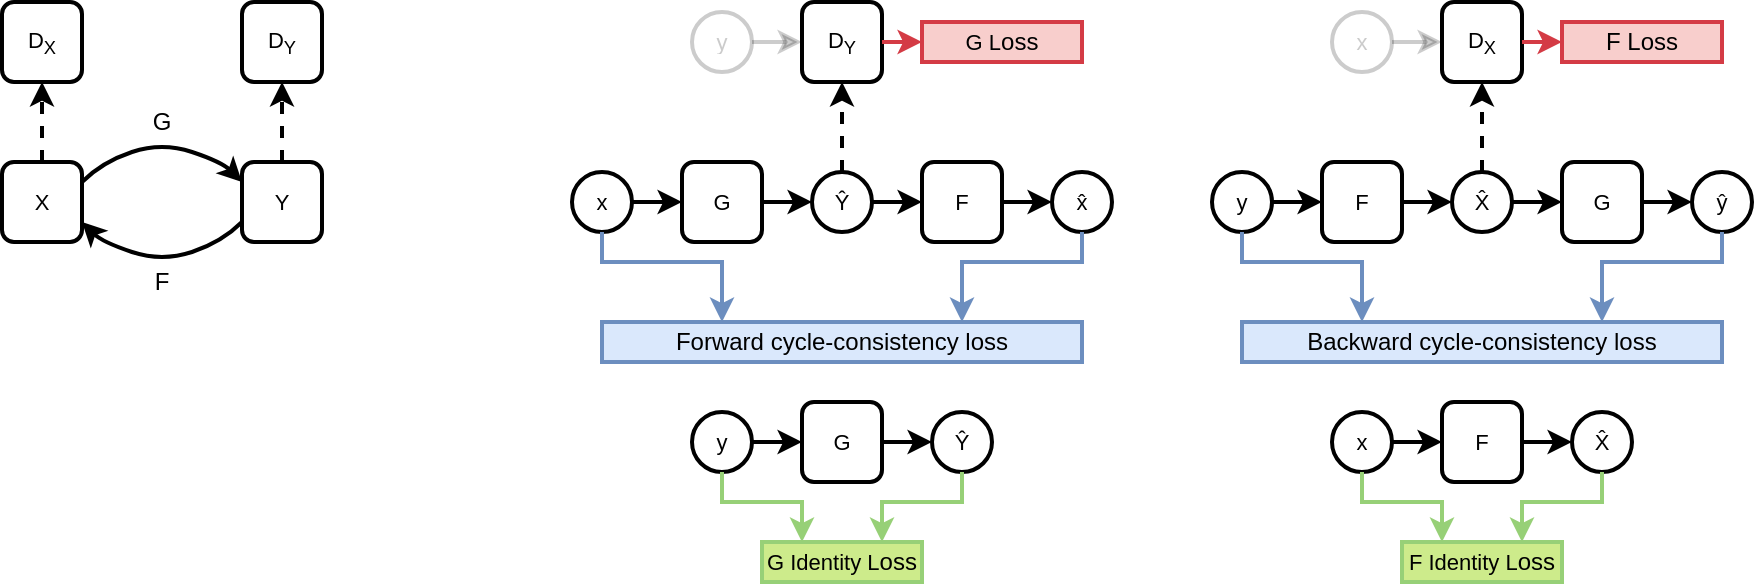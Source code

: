 <mxfile version="14.5.1" type="device"><diagram id="9em_D6x2MwobnbyDXQ_u" name="Page-1"><mxGraphModel dx="1016" dy="586" grid="1" gridSize="10" guides="1" tooltips="1" connect="1" arrows="1" fold="1" page="1" pageScale="1" pageWidth="1100" pageHeight="850" background="#ffffff" math="0" shadow="0"><root><mxCell id="0"/><mxCell id="1" parent="0"/><mxCell id="28" value="" style="edgeStyle=orthogonalEdgeStyle;rounded=0;html=1;jettySize=auto;orthogonalLoop=1;dashed=1;strokeWidth=2;" parent="1" source="10" target="27" edge="1"><mxGeometry relative="1" as="geometry"/></mxCell><mxCell id="10" value="&lt;p&gt;&lt;font style=&quot;font-size: 11px&quot;&gt;X&lt;/font&gt;&lt;/p&gt;" style="rounded=1;whiteSpace=wrap;html=1;fontFamily=Arial;strokeWidth=2;" parent="1" vertex="1"><mxGeometry x="160" y="280" width="40" height="40" as="geometry"/></mxCell><mxCell id="27" value="&lt;font style=&quot;font-size: 11px&quot;&gt;D&lt;sub&gt;X&lt;/sub&gt;&lt;/font&gt;" style="rounded=1;whiteSpace=wrap;html=1;fontFamily=Arial;strokeWidth=2;" parent="1" vertex="1"><mxGeometry x="160" y="200" width="40" height="40" as="geometry"/></mxCell><mxCell id="20" value="&lt;font style=&quot;font-size: 11px&quot;&gt;Y&lt;/font&gt;" style="rounded=1;whiteSpace=wrap;html=1;fontFamily=Arial;strokeWidth=2;" parent="1" vertex="1"><mxGeometry x="280" y="280" width="40" height="40" as="geometry"/></mxCell><mxCell id="30" value="&lt;font style=&quot;font-size: 11px&quot;&gt;D&lt;sub&gt;Y&lt;/sub&gt;&lt;/font&gt;" style="rounded=1;whiteSpace=wrap;html=1;fontFamily=Arial;strokeWidth=2;" parent="1" vertex="1"><mxGeometry x="280" y="200" width="40" height="40" as="geometry"/></mxCell><mxCell id="31" value="" style="edgeStyle=orthogonalEdgeStyle;rounded=0;html=1;jettySize=auto;orthogonalLoop=1;dashed=1;exitX=0.5;exitY=0;strokeWidth=2;" parent="1" source="20" target="30" edge="1"><mxGeometry relative="1" as="geometry"><mxPoint x="440" y="290" as="sourcePoint"/><Array as="points"/></mxGeometry></mxCell><mxCell id="33" value="&lt;font face=&quot;Arial&quot;&gt;G&lt;/font&gt;" style="text;html=1;strokeColor=none;fillColor=none;align=center;verticalAlign=middle;whiteSpace=wrap;rounded=0;strokeWidth=2;" parent="1" vertex="1"><mxGeometry x="220" y="250" width="40" height="20" as="geometry"/></mxCell><mxCell id="34" value="" style="curved=1;endArrow=classic;html=1;exitX=1;exitY=0.25;strokeWidth=2;" parent="1" source="10" edge="1"><mxGeometry width="50" height="50" relative="1" as="geometry"><mxPoint x="230" y="400" as="sourcePoint"/><mxPoint x="280" y="290" as="targetPoint"/><Array as="points"><mxPoint x="210" y="280"/><mxPoint x="240" y="270"/><mxPoint x="270" y="280"/></Array></mxGeometry></mxCell><mxCell id="35" value="" style="curved=1;endArrow=classic;html=1;exitX=0;exitY=0.75;entryX=1;entryY=0.75;strokeWidth=2;" parent="1" source="20" target="10" edge="1"><mxGeometry width="50" height="50" relative="1" as="geometry"><mxPoint x="200" y="340" as="sourcePoint"/><mxPoint x="280" y="340" as="targetPoint"/><Array as="points"><mxPoint x="270" y="320"/><mxPoint x="240" y="330"/><mxPoint x="210" y="320"/></Array></mxGeometry></mxCell><mxCell id="36" value="&lt;font face=&quot;Arial&quot;&gt;F&lt;/font&gt;" style="text;html=1;strokeColor=none;fillColor=none;align=center;verticalAlign=middle;whiteSpace=wrap;rounded=0;strokeWidth=2;" parent="1" vertex="1"><mxGeometry x="220" y="330" width="40" height="20" as="geometry"/></mxCell><mxCell id="39" value="" style="edgeStyle=orthogonalEdgeStyle;rounded=0;html=1;jettySize=auto;orthogonalLoop=1;dashed=1;exitX=0.5;exitY=0;exitDx=0;exitDy=0;strokeWidth=2;fillColor=#f5f5f5;" parent="1" source="lDh8SMbu62r3EOCk-wcj-52" target="41" edge="1"><mxGeometry relative="1" as="geometry"><Array as="points"><mxPoint x="580" y="260"/><mxPoint x="580" y="260"/></Array></mxGeometry></mxCell><mxCell id="lDh8SMbu62r3EOCk-wcj-54" style="edgeStyle=orthogonalEdgeStyle;rounded=0;orthogonalLoop=1;jettySize=auto;html=1;entryX=0;entryY=0.5;entryDx=0;entryDy=0;strokeWidth=2;" edge="1" parent="1" source="40" target="lDh8SMbu62r3EOCk-wcj-52"><mxGeometry relative="1" as="geometry"/></mxCell><mxCell id="40" value="&lt;p&gt;&lt;font style=&quot;font-size: 11px&quot;&gt;G&lt;/font&gt;&lt;/p&gt;" style="rounded=1;whiteSpace=wrap;html=1;fontFamily=Arial;strokeWidth=2;" parent="1" vertex="1"><mxGeometry x="500" y="280" width="40" height="40" as="geometry"/></mxCell><mxCell id="41" value="&lt;font style=&quot;font-size: 11px&quot;&gt;D&lt;sub&gt;Y&lt;/sub&gt;&lt;/font&gt;" style="rounded=1;whiteSpace=wrap;html=1;fontFamily=Arial;strokeWidth=2;" parent="1" vertex="1"><mxGeometry x="560" y="200" width="40" height="40" as="geometry"/></mxCell><mxCell id="lDh8SMbu62r3EOCk-wcj-50" value="" style="edgeStyle=orthogonalEdgeStyle;rounded=0;orthogonalLoop=1;jettySize=auto;html=1;strokeWidth=2;" edge="1" parent="1" source="50" target="40"><mxGeometry relative="1" as="geometry"/></mxCell><mxCell id="50" value="&lt;p&gt;&lt;font face=&quot;Arial&quot; style=&quot;font-size: 11px&quot;&gt;x&lt;/font&gt;&lt;/p&gt;" style="ellipse;whiteSpace=wrap;html=1;aspect=fixed;strokeWidth=2;direction=south;" parent="1" vertex="1"><mxGeometry x="445" y="285" width="30" height="30" as="geometry"/></mxCell><mxCell id="lDh8SMbu62r3EOCk-wcj-64" style="edgeStyle=orthogonalEdgeStyle;rounded=0;orthogonalLoop=1;jettySize=auto;html=1;entryX=0;entryY=0.5;entryDx=0;entryDy=0;strokeWidth=2;" edge="1" parent="1" source="lDh8SMbu62r3EOCk-wcj-52" target="lDh8SMbu62r3EOCk-wcj-60"><mxGeometry relative="1" as="geometry"/></mxCell><mxCell id="lDh8SMbu62r3EOCk-wcj-52" value="&lt;p&gt;&lt;font face=&quot;Arial&quot;&gt;&lt;span style=&quot;font-size: 11px&quot;&gt;Ŷ&lt;/span&gt;&lt;/font&gt;&lt;/p&gt;" style="ellipse;whiteSpace=wrap;html=1;aspect=fixed;strokeWidth=2;" vertex="1" parent="1"><mxGeometry x="565" y="285" width="30" height="30" as="geometry"/></mxCell><mxCell id="lDh8SMbu62r3EOCk-wcj-59" style="edgeStyle=orthogonalEdgeStyle;rounded=0;orthogonalLoop=1;jettySize=auto;html=1;entryX=0;entryY=0.5;entryDx=0;entryDy=0;strokeWidth=2;" edge="1" parent="1" source="lDh8SMbu62r3EOCk-wcj-60" target="lDh8SMbu62r3EOCk-wcj-62"><mxGeometry relative="1" as="geometry"/></mxCell><mxCell id="lDh8SMbu62r3EOCk-wcj-60" value="&lt;p&gt;&lt;font style=&quot;font-size: 11px&quot;&gt;F&lt;/font&gt;&lt;/p&gt;" style="rounded=1;whiteSpace=wrap;html=1;fontFamily=Arial;strokeWidth=2;" vertex="1" parent="1"><mxGeometry x="620" y="280" width="40" height="40" as="geometry"/></mxCell><mxCell id="lDh8SMbu62r3EOCk-wcj-62" value="&lt;p&gt;&lt;font face=&quot;sans-serif&quot;&gt;&lt;span style=&quot;font-size: 11px&quot;&gt;x̂&lt;/span&gt;&lt;/font&gt;&lt;br&gt;&lt;/p&gt;" style="ellipse;whiteSpace=wrap;html=1;aspect=fixed;strokeWidth=2;" vertex="1" parent="1"><mxGeometry x="685" y="285" width="30" height="30" as="geometry"/></mxCell><mxCell id="lDh8SMbu62r3EOCk-wcj-67" value="" style="endArrow=none;html=1;strokeWidth=2;entryX=0.5;entryY=1;entryDx=0;entryDy=0;fillColor=#dae8fc;strokeColor=#6c8ebf;rounded=0;startArrow=classic;startFill=1;exitX=0.75;exitY=0;exitDx=0;exitDy=0;" edge="1" parent="1" source="lDh8SMbu62r3EOCk-wcj-68" target="lDh8SMbu62r3EOCk-wcj-62"><mxGeometry width="50" height="50" relative="1" as="geometry"><mxPoint x="770" y="380" as="sourcePoint"/><mxPoint x="530" y="350" as="targetPoint"/><Array as="points"><mxPoint x="640" y="330"/><mxPoint x="700" y="330"/></Array></mxGeometry></mxCell><mxCell id="lDh8SMbu62r3EOCk-wcj-68" value="&lt;font face=&quot;Arial&quot;&gt;Forward cycle-consistency loss&lt;/font&gt;&lt;font face=&quot;Arial&quot;&gt;&lt;br&gt;&lt;/font&gt;" style="text;html=1;strokeColor=#6c8ebf;fillColor=#dae8fc;align=center;verticalAlign=middle;whiteSpace=wrap;rounded=0;strokeWidth=2;" vertex="1" parent="1"><mxGeometry x="460" y="360" width="240" height="20" as="geometry"/></mxCell><mxCell id="lDh8SMbu62r3EOCk-wcj-71" value="&lt;font face=&quot;Arial&quot;&gt;&lt;span style=&quot;font-size: 11px&quot;&gt;G L&lt;/span&gt;oss&lt;br&gt;&lt;/font&gt;" style="text;html=1;fillColor=#f8cecc;align=center;verticalAlign=middle;whiteSpace=wrap;rounded=0;strokeWidth=2;strokeColor=#D43B45;" vertex="1" parent="1"><mxGeometry x="620" y="210" width="80" height="20" as="geometry"/></mxCell><mxCell id="lDh8SMbu62r3EOCk-wcj-72" value="&lt;p&gt;&lt;font face=&quot;Arial&quot;&gt;&lt;span style=&quot;font-size: 11px&quot;&gt;y&lt;/span&gt;&lt;/font&gt;&lt;/p&gt;" style="ellipse;whiteSpace=wrap;html=1;aspect=fixed;strokeWidth=2;opacity=20;textOpacity=20;" vertex="1" parent="1"><mxGeometry x="505" y="205" width="30" height="30" as="geometry"/></mxCell><mxCell id="lDh8SMbu62r3EOCk-wcj-73" style="edgeStyle=orthogonalEdgeStyle;rounded=0;orthogonalLoop=1;jettySize=auto;html=1;entryX=0;entryY=0.5;entryDx=0;entryDy=0;strokeWidth=2;exitX=1;exitY=0.5;exitDx=0;exitDy=0;opacity=20;textOpacity=20;" edge="1" parent="1" source="lDh8SMbu62r3EOCk-wcj-72" target="41"><mxGeometry relative="1" as="geometry"><mxPoint x="550" y="310" as="sourcePoint"/><mxPoint x="575" y="310" as="targetPoint"/><Array as="points"><mxPoint x="560" y="220"/><mxPoint x="560" y="220"/></Array></mxGeometry></mxCell><mxCell id="lDh8SMbu62r3EOCk-wcj-74" value="" style="endArrow=none;html=1;strokeWidth=2;entryX=1;entryY=0.5;entryDx=0;entryDy=0;exitX=0;exitY=0.5;exitDx=0;exitDy=0;fillColor=#ffcc99;rounded=0;strokeColor=#D43B45;startArrow=classic;startFill=1;" edge="1" parent="1" source="lDh8SMbu62r3EOCk-wcj-71" target="41"><mxGeometry width="50" height="50" relative="1" as="geometry"><mxPoint x="710" y="360" as="sourcePoint"/><mxPoint x="710" y="325" as="targetPoint"/><Array as="points"/></mxGeometry></mxCell><mxCell id="lDh8SMbu62r3EOCk-wcj-77" value="" style="endArrow=none;html=1;strokeWidth=2;entryX=1;entryY=0.5;entryDx=0;entryDy=0;fillColor=#dae8fc;strokeColor=#6c8ebf;rounded=0;startArrow=classic;startFill=1;exitX=0.25;exitY=0;exitDx=0;exitDy=0;" edge="1" parent="1" source="lDh8SMbu62r3EOCk-wcj-68" target="50"><mxGeometry width="50" height="50" relative="1" as="geometry"><mxPoint x="510" y="340" as="sourcePoint"/><mxPoint x="405" y="300" as="targetPoint"/><Array as="points"><mxPoint x="520" y="330"/><mxPoint x="460" y="330"/></Array></mxGeometry></mxCell><mxCell id="lDh8SMbu62r3EOCk-wcj-78" value="" style="edgeStyle=orthogonalEdgeStyle;rounded=0;html=1;jettySize=auto;orthogonalLoop=1;dashed=1;exitX=0.5;exitY=0;exitDx=0;exitDy=0;strokeWidth=2;fillColor=#f5f5f5;" edge="1" parent="1" source="lDh8SMbu62r3EOCk-wcj-85" target="lDh8SMbu62r3EOCk-wcj-81"><mxGeometry relative="1" as="geometry"><Array as="points"><mxPoint x="900" y="260"/><mxPoint x="900" y="260"/></Array></mxGeometry></mxCell><mxCell id="lDh8SMbu62r3EOCk-wcj-79" style="edgeStyle=orthogonalEdgeStyle;rounded=0;orthogonalLoop=1;jettySize=auto;html=1;entryX=0;entryY=0.5;entryDx=0;entryDy=0;strokeWidth=2;" edge="1" parent="1" source="lDh8SMbu62r3EOCk-wcj-80" target="lDh8SMbu62r3EOCk-wcj-85"><mxGeometry relative="1" as="geometry"/></mxCell><mxCell id="lDh8SMbu62r3EOCk-wcj-80" value="&lt;p&gt;&lt;font style=&quot;font-size: 11px&quot;&gt;F&lt;/font&gt;&lt;/p&gt;" style="rounded=1;whiteSpace=wrap;html=1;fontFamily=Arial;strokeWidth=2;" vertex="1" parent="1"><mxGeometry x="820" y="280" width="40" height="40" as="geometry"/></mxCell><mxCell id="lDh8SMbu62r3EOCk-wcj-81" value="&lt;font style=&quot;font-size: 11px&quot;&gt;D&lt;sub&gt;X&lt;/sub&gt;&lt;/font&gt;" style="rounded=1;whiteSpace=wrap;html=1;fontFamily=Arial;strokeWidth=2;" vertex="1" parent="1"><mxGeometry x="880" y="200" width="40" height="40" as="geometry"/></mxCell><mxCell id="lDh8SMbu62r3EOCk-wcj-82" value="" style="edgeStyle=orthogonalEdgeStyle;rounded=0;orthogonalLoop=1;jettySize=auto;html=1;strokeWidth=2;" edge="1" parent="1" source="lDh8SMbu62r3EOCk-wcj-83" target="lDh8SMbu62r3EOCk-wcj-80"><mxGeometry relative="1" as="geometry"/></mxCell><mxCell id="lDh8SMbu62r3EOCk-wcj-83" value="&lt;p&gt;&lt;font face=&quot;Arial&quot; style=&quot;font-size: 11px&quot;&gt;y&lt;/font&gt;&lt;/p&gt;" style="ellipse;whiteSpace=wrap;html=1;aspect=fixed;strokeWidth=2;direction=south;" vertex="1" parent="1"><mxGeometry x="765" y="285" width="30" height="30" as="geometry"/></mxCell><mxCell id="lDh8SMbu62r3EOCk-wcj-84" style="edgeStyle=orthogonalEdgeStyle;rounded=0;orthogonalLoop=1;jettySize=auto;html=1;entryX=0;entryY=0.5;entryDx=0;entryDy=0;strokeWidth=2;" edge="1" parent="1" source="lDh8SMbu62r3EOCk-wcj-85" target="lDh8SMbu62r3EOCk-wcj-87"><mxGeometry relative="1" as="geometry"/></mxCell><mxCell id="lDh8SMbu62r3EOCk-wcj-85" value="&lt;p&gt;&lt;font face=&quot;Arial&quot;&gt;&lt;span style=&quot;font-size: 11px&quot;&gt;X̂&lt;/span&gt;&lt;/font&gt;&lt;br&gt;&lt;/p&gt;" style="ellipse;whiteSpace=wrap;html=1;aspect=fixed;strokeWidth=2;" vertex="1" parent="1"><mxGeometry x="885" y="285" width="30" height="30" as="geometry"/></mxCell><mxCell id="lDh8SMbu62r3EOCk-wcj-86" style="edgeStyle=orthogonalEdgeStyle;rounded=0;orthogonalLoop=1;jettySize=auto;html=1;entryX=0;entryY=0.5;entryDx=0;entryDy=0;strokeWidth=2;" edge="1" parent="1" source="lDh8SMbu62r3EOCk-wcj-87" target="lDh8SMbu62r3EOCk-wcj-88"><mxGeometry relative="1" as="geometry"/></mxCell><mxCell id="lDh8SMbu62r3EOCk-wcj-87" value="&lt;p&gt;&lt;font style=&quot;font-size: 11px&quot;&gt;G&lt;/font&gt;&lt;/p&gt;" style="rounded=1;whiteSpace=wrap;html=1;fontFamily=Arial;strokeWidth=2;" vertex="1" parent="1"><mxGeometry x="940" y="280" width="40" height="40" as="geometry"/></mxCell><mxCell id="lDh8SMbu62r3EOCk-wcj-88" value="&lt;p&gt;&lt;font face=&quot;sans-serif&quot;&gt;&lt;span style=&quot;font-size: 11px&quot;&gt;ŷ&lt;/span&gt;&lt;/font&gt;&lt;br&gt;&lt;/p&gt;" style="ellipse;whiteSpace=wrap;html=1;aspect=fixed;strokeWidth=2;" vertex="1" parent="1"><mxGeometry x="1005" y="285" width="30" height="30" as="geometry"/></mxCell><mxCell id="lDh8SMbu62r3EOCk-wcj-89" value="" style="endArrow=none;html=1;strokeWidth=2;entryX=0.5;entryY=1;entryDx=0;entryDy=0;fillColor=#dae8fc;strokeColor=#6c8ebf;rounded=0;startArrow=classic;startFill=1;exitX=0.75;exitY=0;exitDx=0;exitDy=0;" edge="1" parent="1" source="lDh8SMbu62r3EOCk-wcj-90" target="lDh8SMbu62r3EOCk-wcj-88"><mxGeometry width="50" height="50" relative="1" as="geometry"><mxPoint x="1090" y="380" as="sourcePoint"/><mxPoint x="850" y="350" as="targetPoint"/><Array as="points"><mxPoint x="960" y="330"/><mxPoint x="1020" y="330"/></Array></mxGeometry></mxCell><mxCell id="lDh8SMbu62r3EOCk-wcj-90" value="&lt;font face=&quot;Arial&quot;&gt;Backward cycle-consistency loss&lt;/font&gt;&lt;font face=&quot;Arial&quot;&gt;&lt;br&gt;&lt;/font&gt;" style="text;html=1;strokeColor=#6c8ebf;fillColor=#dae8fc;align=center;verticalAlign=middle;whiteSpace=wrap;rounded=0;strokeWidth=2;" vertex="1" parent="1"><mxGeometry x="780" y="360" width="240" height="20" as="geometry"/></mxCell><mxCell id="lDh8SMbu62r3EOCk-wcj-91" value="&lt;font face=&quot;Arial&quot;&gt;F Loss&lt;br&gt;&lt;/font&gt;" style="text;html=1;fillColor=#f8cecc;align=center;verticalAlign=middle;whiteSpace=wrap;rounded=0;strokeWidth=2;strokeColor=#D43B45;" vertex="1" parent="1"><mxGeometry x="940" y="210" width="80" height="20" as="geometry"/></mxCell><mxCell id="lDh8SMbu62r3EOCk-wcj-94" value="" style="endArrow=none;html=1;strokeWidth=2;entryX=1;entryY=0.5;entryDx=0;entryDy=0;exitX=0;exitY=0.5;exitDx=0;exitDy=0;fillColor=#ffcc99;rounded=0;strokeColor=#D43B45;startArrow=classic;startFill=1;" edge="1" parent="1" source="lDh8SMbu62r3EOCk-wcj-91" target="lDh8SMbu62r3EOCk-wcj-81"><mxGeometry width="50" height="50" relative="1" as="geometry"><mxPoint x="1030" y="360" as="sourcePoint"/><mxPoint x="1030" y="325" as="targetPoint"/><Array as="points"/></mxGeometry></mxCell><mxCell id="lDh8SMbu62r3EOCk-wcj-95" value="" style="endArrow=none;html=1;strokeWidth=2;entryX=1;entryY=0.5;entryDx=0;entryDy=0;fillColor=#dae8fc;strokeColor=#6c8ebf;rounded=0;startArrow=classic;startFill=1;exitX=0.25;exitY=0;exitDx=0;exitDy=0;" edge="1" parent="1" source="lDh8SMbu62r3EOCk-wcj-90" target="lDh8SMbu62r3EOCk-wcj-83"><mxGeometry width="50" height="50" relative="1" as="geometry"><mxPoint x="830" y="340" as="sourcePoint"/><mxPoint x="725" y="300" as="targetPoint"/><Array as="points"><mxPoint x="840" y="330"/><mxPoint x="780" y="330"/></Array></mxGeometry></mxCell><mxCell id="lDh8SMbu62r3EOCk-wcj-109" style="edgeStyle=orthogonalEdgeStyle;rounded=0;orthogonalLoop=1;jettySize=auto;html=1;entryX=0;entryY=0.5;entryDx=0;entryDy=0;strokeWidth=2;" edge="1" parent="1" source="lDh8SMbu62r3EOCk-wcj-110" target="lDh8SMbu62r3EOCk-wcj-115"><mxGeometry relative="1" as="geometry"/></mxCell><mxCell id="lDh8SMbu62r3EOCk-wcj-110" value="&lt;p&gt;&lt;font style=&quot;font-size: 11px&quot;&gt;G&lt;/font&gt;&lt;/p&gt;" style="rounded=1;whiteSpace=wrap;html=1;fontFamily=Arial;strokeWidth=2;" vertex="1" parent="1"><mxGeometry x="560" y="400" width="40" height="40" as="geometry"/></mxCell><mxCell id="lDh8SMbu62r3EOCk-wcj-112" value="" style="edgeStyle=orthogonalEdgeStyle;rounded=0;orthogonalLoop=1;jettySize=auto;html=1;strokeWidth=2;" edge="1" parent="1" source="lDh8SMbu62r3EOCk-wcj-113" target="lDh8SMbu62r3EOCk-wcj-110"><mxGeometry relative="1" as="geometry"/></mxCell><mxCell id="lDh8SMbu62r3EOCk-wcj-113" value="&lt;p&gt;&lt;font face=&quot;Arial&quot; style=&quot;font-size: 11px&quot;&gt;y&lt;/font&gt;&lt;/p&gt;" style="ellipse;whiteSpace=wrap;html=1;aspect=fixed;strokeWidth=2;direction=south;" vertex="1" parent="1"><mxGeometry x="505" y="405" width="30" height="30" as="geometry"/></mxCell><mxCell id="lDh8SMbu62r3EOCk-wcj-115" value="&lt;p&gt;&lt;font face=&quot;Arial&quot;&gt;&lt;span style=&quot;font-size: 11px&quot;&gt;Ŷ&lt;/span&gt;&lt;/font&gt;&lt;/p&gt;" style="ellipse;whiteSpace=wrap;html=1;aspect=fixed;strokeWidth=2;" vertex="1" parent="1"><mxGeometry x="625" y="405" width="30" height="30" as="geometry"/></mxCell><mxCell id="lDh8SMbu62r3EOCk-wcj-118" value="&lt;font face=&quot;Arial&quot;&gt;&lt;span style=&quot;font-size: 11px&quot;&gt;G Identity L&lt;/span&gt;oss&lt;br&gt;&lt;/font&gt;" style="text;html=1;fillColor=#cdeb8b;align=center;verticalAlign=middle;whiteSpace=wrap;rounded=0;strokeWidth=2;strokeColor=#97D077;" vertex="1" parent="1"><mxGeometry x="540" y="470" width="80" height="20" as="geometry"/></mxCell><mxCell id="lDh8SMbu62r3EOCk-wcj-121" value="" style="endArrow=none;html=1;strokeWidth=2;exitX=0.75;exitY=0;exitDx=0;exitDy=0;fillColor=#cdeb8b;rounded=0;startArrow=classic;startFill=1;strokeColor=#97D077;entryX=0.5;entryY=1;entryDx=0;entryDy=0;" edge="1" parent="1" source="lDh8SMbu62r3EOCk-wcj-118" target="lDh8SMbu62r3EOCk-wcj-115"><mxGeometry width="50" height="50" relative="1" as="geometry"><mxPoint x="770" y="480" as="sourcePoint"/><mxPoint x="720.0" y="420" as="targetPoint"/><Array as="points"><mxPoint x="600" y="450"/><mxPoint x="640" y="450"/></Array></mxGeometry></mxCell><mxCell id="lDh8SMbu62r3EOCk-wcj-122" value="&lt;p&gt;&lt;font face=&quot;Arial&quot;&gt;&lt;span style=&quot;font-size: 11px&quot;&gt;x&lt;/span&gt;&lt;/font&gt;&lt;/p&gt;" style="ellipse;whiteSpace=wrap;html=1;aspect=fixed;strokeWidth=2;opacity=20;textOpacity=20;" vertex="1" parent="1"><mxGeometry x="825" y="205" width="30" height="30" as="geometry"/></mxCell><mxCell id="lDh8SMbu62r3EOCk-wcj-123" style="edgeStyle=orthogonalEdgeStyle;rounded=0;orthogonalLoop=1;jettySize=auto;html=1;entryX=0;entryY=0.5;entryDx=0;entryDy=0;strokeWidth=2;exitX=1;exitY=0.5;exitDx=0;exitDy=0;opacity=20;textOpacity=20;" edge="1" parent="1" source="lDh8SMbu62r3EOCk-wcj-122" target="lDh8SMbu62r3EOCk-wcj-81"><mxGeometry relative="1" as="geometry"><mxPoint x="827.5" y="325" as="sourcePoint"/><mxPoint x="837.5" y="235" as="targetPoint"/><Array as="points"><mxPoint x="855" y="220"/><mxPoint x="855" y="220"/></Array></mxGeometry></mxCell><mxCell id="lDh8SMbu62r3EOCk-wcj-125" style="edgeStyle=orthogonalEdgeStyle;rounded=0;orthogonalLoop=1;jettySize=auto;html=1;entryX=0;entryY=0.5;entryDx=0;entryDy=0;strokeWidth=2;" edge="1" parent="1" source="lDh8SMbu62r3EOCk-wcj-126" target="lDh8SMbu62r3EOCk-wcj-130"><mxGeometry relative="1" as="geometry"/></mxCell><mxCell id="lDh8SMbu62r3EOCk-wcj-126" value="&lt;p&gt;&lt;font style=&quot;font-size: 11px&quot;&gt;F&lt;/font&gt;&lt;/p&gt;" style="rounded=1;whiteSpace=wrap;html=1;fontFamily=Arial;strokeWidth=2;" vertex="1" parent="1"><mxGeometry x="880" y="400" width="40" height="40" as="geometry"/></mxCell><mxCell id="lDh8SMbu62r3EOCk-wcj-128" value="" style="edgeStyle=orthogonalEdgeStyle;rounded=0;orthogonalLoop=1;jettySize=auto;html=1;strokeWidth=2;" edge="1" parent="1" source="lDh8SMbu62r3EOCk-wcj-129" target="lDh8SMbu62r3EOCk-wcj-126"><mxGeometry relative="1" as="geometry"/></mxCell><mxCell id="lDh8SMbu62r3EOCk-wcj-129" value="&lt;p&gt;&lt;font face=&quot;Arial&quot; style=&quot;font-size: 11px&quot;&gt;x&lt;/font&gt;&lt;/p&gt;" style="ellipse;whiteSpace=wrap;html=1;aspect=fixed;strokeWidth=2;direction=south;" vertex="1" parent="1"><mxGeometry x="825" y="405" width="30" height="30" as="geometry"/></mxCell><mxCell id="lDh8SMbu62r3EOCk-wcj-130" value="&lt;p&gt;&lt;span style=&quot;font-family: &amp;#34;arial&amp;#34; ; font-size: 11px&quot;&gt;X̂&lt;/span&gt;&lt;br&gt;&lt;/p&gt;" style="ellipse;whiteSpace=wrap;html=1;aspect=fixed;strokeWidth=2;" vertex="1" parent="1"><mxGeometry x="945" y="405" width="30" height="30" as="geometry"/></mxCell><mxCell id="lDh8SMbu62r3EOCk-wcj-136" value="" style="endArrow=none;html=1;strokeWidth=2;exitX=0.25;exitY=0;exitDx=0;exitDy=0;fillColor=#cdeb8b;rounded=0;startArrow=classic;startFill=1;strokeColor=#97D077;entryX=1;entryY=0.5;entryDx=0;entryDy=0;" edge="1" parent="1" source="lDh8SMbu62r3EOCk-wcj-118" target="lDh8SMbu62r3EOCk-wcj-113"><mxGeometry width="50" height="50" relative="1" as="geometry"><mxPoint x="505.0" y="510" as="sourcePoint"/><mxPoint x="485.0" y="460" as="targetPoint"/><Array as="points"><mxPoint x="560" y="450"/><mxPoint x="520" y="450"/></Array></mxGeometry></mxCell><mxCell id="lDh8SMbu62r3EOCk-wcj-137" value="&lt;font face=&quot;Arial&quot;&gt;&lt;span style=&quot;font-size: 11px&quot;&gt;F Identity L&lt;/span&gt;oss&lt;br&gt;&lt;/font&gt;" style="text;html=1;fillColor=#cdeb8b;align=center;verticalAlign=middle;whiteSpace=wrap;rounded=0;strokeWidth=2;strokeColor=#97D077;" vertex="1" parent="1"><mxGeometry x="860" y="470" width="80" height="20" as="geometry"/></mxCell><mxCell id="lDh8SMbu62r3EOCk-wcj-143" value="" style="endArrow=none;html=1;strokeWidth=2;fillColor=#cdeb8b;rounded=0;startArrow=classic;startFill=1;strokeColor=#97D077;exitX=0.75;exitY=0;exitDx=0;exitDy=0;entryX=0.5;entryY=1;entryDx=0;entryDy=0;" edge="1" parent="1" source="lDh8SMbu62r3EOCk-wcj-137" target="lDh8SMbu62r3EOCk-wcj-130"><mxGeometry width="50" height="50" relative="1" as="geometry"><mxPoint x="920" y="465" as="sourcePoint"/><mxPoint x="980" y="470" as="targetPoint"/><Array as="points"><mxPoint x="920" y="450"/><mxPoint x="960" y="450"/></Array></mxGeometry></mxCell><mxCell id="lDh8SMbu62r3EOCk-wcj-144" value="" style="endArrow=none;html=1;strokeWidth=2;fillColor=#cdeb8b;rounded=0;startArrow=classic;startFill=1;strokeColor=#97D077;exitX=0.25;exitY=0;exitDx=0;exitDy=0;entryX=1;entryY=0.5;entryDx=0;entryDy=0;" edge="1" parent="1" source="lDh8SMbu62r3EOCk-wcj-137" target="lDh8SMbu62r3EOCk-wcj-129"><mxGeometry width="50" height="50" relative="1" as="geometry"><mxPoint x="880" y="465" as="sourcePoint"/><mxPoint x="810" y="450" as="targetPoint"/><Array as="points"><mxPoint x="880" y="450"/><mxPoint x="840" y="450"/></Array></mxGeometry></mxCell></root></mxGraphModel></diagram></mxfile>